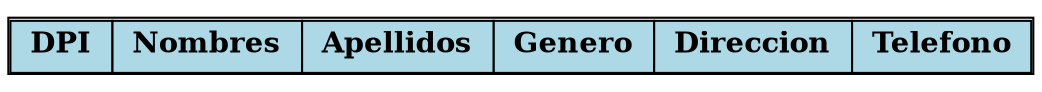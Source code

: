  digraph G {
 NodoTabla [ label = <<TABLE border="1" cellspacing="0" cellpadding="4">
 <TR>
 <TD bgcolor="lightblue"><B> DPI </B></TD>
 <TD bgcolor="lightblue"><B> Nombres </B></TD>
 <TD bgcolor="lightblue"><B> Apellidos </B></TD>
 <TD bgcolor="lightblue"><B> Genero </B></TD>
 <TD bgcolor="lightblue"><B> Direccion </B></TD>
 <TD bgcolor="lightblue"><B> Telefono </B></TD>
 </TR>
 </TABLE>> margin=0 shape=none]
 }
